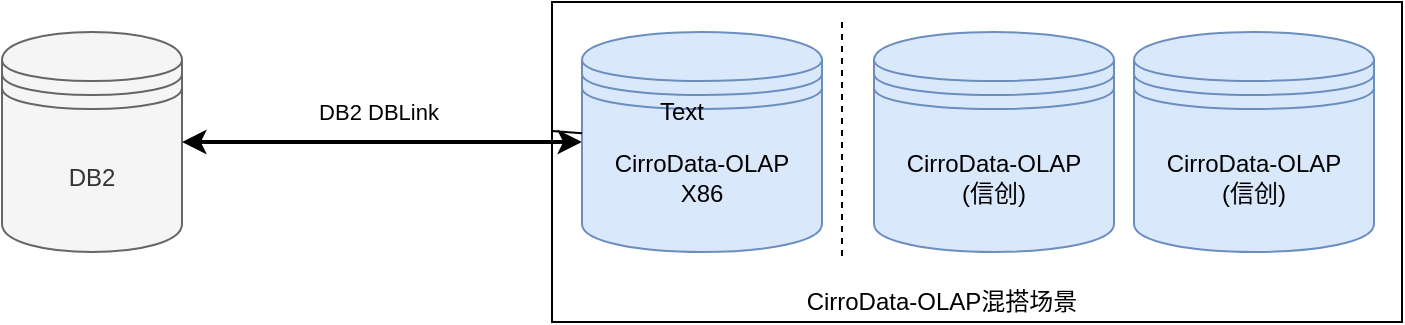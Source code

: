 <mxfile version="26.0.4">
  <diagram name="第 1 页" id="WonDsTz883GV0IO8iULW">
    <mxGraphModel dx="1377" dy="715" grid="1" gridSize="10" guides="1" tooltips="1" connect="1" arrows="1" fold="1" page="1" pageScale="1" pageWidth="827" pageHeight="1169" math="0" shadow="0">
      <root>
        <mxCell id="0" />
        <mxCell id="1" parent="0" />
        <mxCell id="YdhFGvS16HfIzz-LFWVd-9" value="" style="rounded=0;whiteSpace=wrap;html=1;" vertex="1" parent="1">
          <mxGeometry x="345" y="230" width="425" height="160" as="geometry" />
        </mxCell>
        <mxCell id="YdhFGvS16HfIzz-LFWVd-1" value="DB2" style="shape=datastore;whiteSpace=wrap;html=1;fillColor=#f5f5f5;fontColor=#333333;strokeColor=#666666;" vertex="1" parent="1">
          <mxGeometry x="70" y="245" width="90" height="110" as="geometry" />
        </mxCell>
        <mxCell id="YdhFGvS16HfIzz-LFWVd-5" style="edgeStyle=orthogonalEdgeStyle;rounded=0;orthogonalLoop=1;jettySize=auto;html=1;exitX=0;exitY=0.5;exitDx=0;exitDy=0;entryX=1;entryY=0.5;entryDx=0;entryDy=0;startArrow=classic;startFill=1;strokeWidth=2;" edge="1" parent="1" source="YdhFGvS16HfIzz-LFWVd-2" target="YdhFGvS16HfIzz-LFWVd-1">
          <mxGeometry relative="1" as="geometry" />
        </mxCell>
        <mxCell id="YdhFGvS16HfIzz-LFWVd-6" value="DB2 DBLink" style="edgeLabel;html=1;align=center;verticalAlign=middle;resizable=0;points=[];" vertex="1" connectable="0" parent="YdhFGvS16HfIzz-LFWVd-5">
          <mxGeometry x="-0.227" y="1" relative="1" as="geometry">
            <mxPoint x="-25" y="-16" as="offset" />
          </mxGeometry>
        </mxCell>
        <mxCell id="YdhFGvS16HfIzz-LFWVd-2" value="CirroData-OLAP&lt;div&gt;X86&lt;/div&gt;" style="shape=datastore;whiteSpace=wrap;html=1;fillColor=#dae8fc;strokeColor=#6c8ebf;" vertex="1" parent="1">
          <mxGeometry x="360" y="245" width="120" height="110" as="geometry" />
        </mxCell>
        <mxCell id="YdhFGvS16HfIzz-LFWVd-7" value="CirroData-OLAP&lt;div&gt;(信创)&lt;/div&gt;" style="shape=datastore;whiteSpace=wrap;html=1;fillColor=#dae8fc;strokeColor=#6c8ebf;" vertex="1" parent="1">
          <mxGeometry x="506" y="245" width="120" height="110" as="geometry" />
        </mxCell>
        <mxCell id="YdhFGvS16HfIzz-LFWVd-8" value="CirroData-OLAP&lt;div&gt;(信创)&lt;br&gt;&lt;/div&gt;" style="shape=datastore;whiteSpace=wrap;html=1;fillColor=#dae8fc;strokeColor=#6c8ebf;" vertex="1" parent="1">
          <mxGeometry x="636" y="245" width="120" height="110" as="geometry" />
        </mxCell>
        <mxCell id="YdhFGvS16HfIzz-LFWVd-11" value="" style="endArrow=none;html=1;rounded=0;" edge="1" parent="1" source="YdhFGvS16HfIzz-LFWVd-2" target="YdhFGvS16HfIzz-LFWVd-9">
          <mxGeometry width="50" height="50" relative="1" as="geometry">
            <mxPoint x="390" y="310" as="sourcePoint" />
            <mxPoint x="440" y="260" as="targetPoint" />
          </mxGeometry>
        </mxCell>
        <mxCell id="YdhFGvS16HfIzz-LFWVd-12" value="" style="endArrow=none;html=1;rounded=0;dashed=1;" edge="1" parent="1">
          <mxGeometry width="50" height="50" relative="1" as="geometry">
            <mxPoint x="490" y="240" as="sourcePoint" />
            <mxPoint x="490" y="360" as="targetPoint" />
            <Array as="points">
              <mxPoint x="490" y="240" />
            </Array>
          </mxGeometry>
        </mxCell>
        <mxCell id="YdhFGvS16HfIzz-LFWVd-13" value="Text" style="text;html=1;align=center;verticalAlign=middle;whiteSpace=wrap;rounded=0;" vertex="1" parent="1">
          <mxGeometry x="380" y="270" width="60" height="30" as="geometry" />
        </mxCell>
        <mxCell id="YdhFGvS16HfIzz-LFWVd-14" value="CirroData-OLAP混搭场景" style="text;html=1;align=center;verticalAlign=middle;whiteSpace=wrap;rounded=0;" vertex="1" parent="1">
          <mxGeometry x="460" y="370" width="160" height="20" as="geometry" />
        </mxCell>
      </root>
    </mxGraphModel>
  </diagram>
</mxfile>
